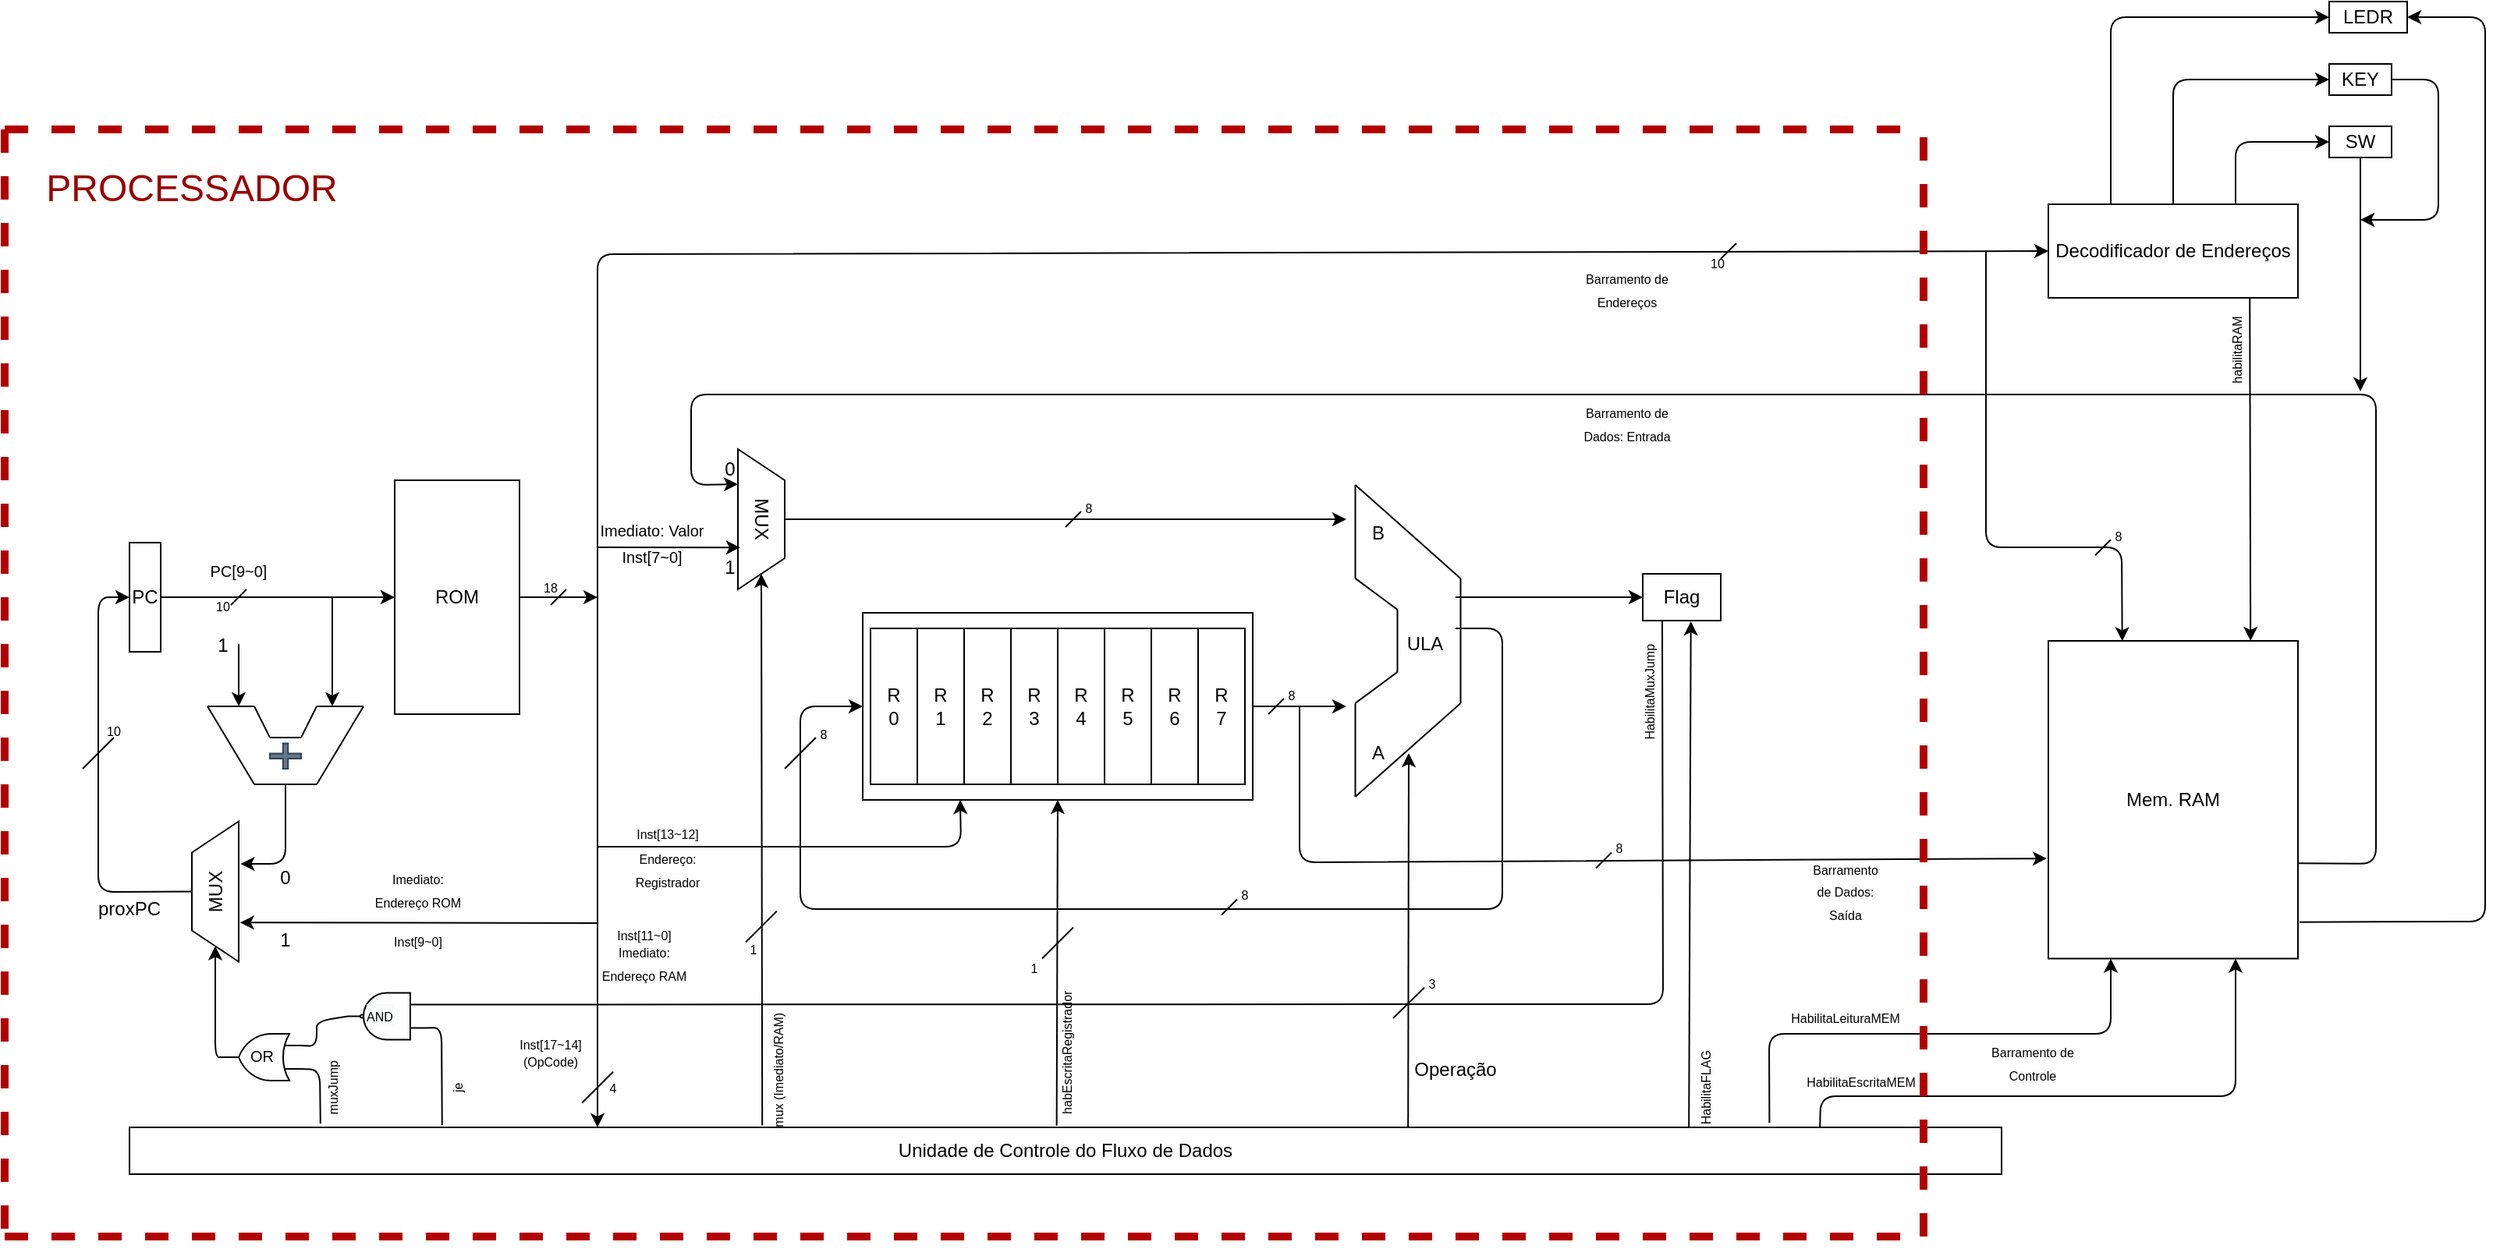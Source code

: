 <mxfile version="13.8.0" type="device"><diagram id="C5piPt2vkAJmssQ0uKe6" name="Page-1"><mxGraphModel dx="1848" dy="567" grid="1" gridSize="10" guides="1" tooltips="1" connect="1" arrows="1" fold="1" page="1" pageScale="1" pageWidth="827" pageHeight="1169" math="0" shadow="0"><root><mxCell id="0"/><mxCell id="1" parent="0"/><mxCell id="eBh1Is5UwwG9DT28m4_j-1" value="Unidade de Controle do Fluxo de Dados" style="rounded=0;whiteSpace=wrap;html=1;" parent="1" vertex="1"><mxGeometry x="-640" y="1000" width="1200" height="30" as="geometry"/></mxCell><mxCell id="eBh1Is5UwwG9DT28m4_j-2" value="MUX" style="shape=trapezoid;perimeter=trapezoidPerimeter;whiteSpace=wrap;html=1;fixedSize=1;rotation=-90;" parent="1" vertex="1"><mxGeometry x="-630" y="833.75" width="90" height="30" as="geometry"/></mxCell><mxCell id="eBh1Is5UwwG9DT28m4_j-3" value="" style="endArrow=classic;html=1;entryX=0;entryY=0.5;entryDx=0;entryDy=0;exitX=1;exitY=0.5;exitDx=0;exitDy=0;exitPerimeter=0;" parent="1" source="eBh1Is5UwwG9DT28m4_j-198" target="eBh1Is5UwwG9DT28m4_j-2" edge="1"><mxGeometry width="50" height="50" relative="1" as="geometry"><mxPoint x="-585" y="920" as="sourcePoint"/><mxPoint x="-580" y="880" as="targetPoint"/><Array as="points"><mxPoint x="-585" y="955"/></Array></mxGeometry></mxCell><mxCell id="eBh1Is5UwwG9DT28m4_j-4" value="PC" style="rounded=0;whiteSpace=wrap;html=1;" parent="1" vertex="1"><mxGeometry x="-640" y="625" width="20" height="70" as="geometry"/></mxCell><mxCell id="eBh1Is5UwwG9DT28m4_j-5" value="" style="endArrow=classic;html=1;exitX=0.5;exitY=0;exitDx=0;exitDy=0;entryX=0;entryY=0.5;entryDx=0;entryDy=0;" parent="1" source="eBh1Is5UwwG9DT28m4_j-2" target="eBh1Is5UwwG9DT28m4_j-4" edge="1"><mxGeometry width="50" height="50" relative="1" as="geometry"><mxPoint x="-620" y="750" as="sourcePoint"/><mxPoint x="-680" y="849" as="targetPoint"/><Array as="points"><mxPoint x="-660" y="849"/><mxPoint x="-660" y="725"/><mxPoint x="-660" y="660"/></Array></mxGeometry></mxCell><mxCell id="eBh1Is5UwwG9DT28m4_j-6" value="" style="endArrow=classic;html=1;exitX=1;exitY=0.5;exitDx=0;exitDy=0;entryX=0;entryY=0.5;entryDx=0;entryDy=0;" parent="1" source="eBh1Is5UwwG9DT28m4_j-4" target="eBh1Is5UwwG9DT28m4_j-24" edge="1"><mxGeometry width="50" height="50" relative="1" as="geometry"><mxPoint x="-620" y="750" as="sourcePoint"/><mxPoint x="-520" y="665" as="targetPoint"/></mxGeometry></mxCell><mxCell id="eBh1Is5UwwG9DT28m4_j-10" value="" style="endArrow=none;html=1;" parent="1" edge="1"><mxGeometry width="50" height="50" relative="1" as="geometry"><mxPoint x="-590" y="730" as="sourcePoint"/><mxPoint x="-560" y="730" as="targetPoint"/></mxGeometry></mxCell><mxCell id="eBh1Is5UwwG9DT28m4_j-11" value="" style="endArrow=none;html=1;" parent="1" edge="1"><mxGeometry width="50" height="50" relative="1" as="geometry"><mxPoint x="-520" y="730" as="sourcePoint"/><mxPoint x="-490" y="730" as="targetPoint"/></mxGeometry></mxCell><mxCell id="eBh1Is5UwwG9DT28m4_j-12" value="" style="endArrow=none;html=1;" parent="1" edge="1"><mxGeometry width="50" height="50" relative="1" as="geometry"><mxPoint x="-550" y="750" as="sourcePoint"/><mxPoint x="-530" y="750" as="targetPoint"/></mxGeometry></mxCell><mxCell id="eBh1Is5UwwG9DT28m4_j-13" value="" style="endArrow=none;html=1;" parent="1" edge="1"><mxGeometry width="50" height="50" relative="1" as="geometry"><mxPoint x="-530" y="750" as="sourcePoint"/><mxPoint x="-520" y="730" as="targetPoint"/></mxGeometry></mxCell><mxCell id="eBh1Is5UwwG9DT28m4_j-14" value="" style="endArrow=none;html=1;" parent="1" edge="1"><mxGeometry width="50" height="50" relative="1" as="geometry"><mxPoint x="-550" y="750" as="sourcePoint"/><mxPoint x="-560" y="730" as="targetPoint"/></mxGeometry></mxCell><mxCell id="eBh1Is5UwwG9DT28m4_j-15" value="" style="endArrow=none;html=1;" parent="1" edge="1"><mxGeometry width="50" height="50" relative="1" as="geometry"><mxPoint x="-560" y="780" as="sourcePoint"/><mxPoint x="-520" y="780" as="targetPoint"/></mxGeometry></mxCell><mxCell id="eBh1Is5UwwG9DT28m4_j-16" value="" style="endArrow=none;html=1;" parent="1" edge="1"><mxGeometry width="50" height="50" relative="1" as="geometry"><mxPoint x="-560" y="780" as="sourcePoint"/><mxPoint x="-590" y="730" as="targetPoint"/></mxGeometry></mxCell><mxCell id="eBh1Is5UwwG9DT28m4_j-17" value="" style="endArrow=none;html=1;" parent="1" edge="1"><mxGeometry width="50" height="50" relative="1" as="geometry"><mxPoint x="-520" y="780" as="sourcePoint"/><mxPoint x="-490" y="730" as="targetPoint"/></mxGeometry></mxCell><mxCell id="eBh1Is5UwwG9DT28m4_j-22" value="" style="shape=cross;whiteSpace=wrap;html=1;fillColor=#647687;strokeColor=#314354;fontColor=#ffffff;" parent="1" vertex="1"><mxGeometry x="-550" y="753.75" width="20" height="16.25" as="geometry"/></mxCell><mxCell id="eBh1Is5UwwG9DT28m4_j-23" value="" style="endArrow=classic;html=1;entryX=0.697;entryY=1.04;entryDx=0;entryDy=0;entryPerimeter=0;" parent="1" target="eBh1Is5UwwG9DT28m4_j-2" edge="1"><mxGeometry width="50" height="50" relative="1" as="geometry"><mxPoint x="-540" y="780" as="sourcePoint"/><mxPoint x="-570" y="680" as="targetPoint"/><Array as="points"><mxPoint x="-540" y="831"/></Array></mxGeometry></mxCell><mxCell id="eBh1Is5UwwG9DT28m4_j-24" value="ROM" style="rounded=0;whiteSpace=wrap;html=1;strokeColor=#000000;" parent="1" vertex="1"><mxGeometry x="-470" y="585" width="80" height="150" as="geometry"/></mxCell><mxCell id="eBh1Is5UwwG9DT28m4_j-25" value="" style="endArrow=classic;html=1;" parent="1" edge="1"><mxGeometry width="50" height="50" relative="1" as="geometry"><mxPoint x="-510" y="660" as="sourcePoint"/><mxPoint x="-510" y="730" as="targetPoint"/></mxGeometry></mxCell><mxCell id="eBh1Is5UwwG9DT28m4_j-26" value="" style="endArrow=classic;html=1;" parent="1" edge="1"><mxGeometry width="50" height="50" relative="1" as="geometry"><mxPoint x="-570" y="690" as="sourcePoint"/><mxPoint x="-570" y="730" as="targetPoint"/></mxGeometry></mxCell><mxCell id="eBh1Is5UwwG9DT28m4_j-27" value="1" style="text;html=1;strokeColor=none;fillColor=none;align=center;verticalAlign=middle;whiteSpace=wrap;rounded=0;" parent="1" vertex="1"><mxGeometry x="-590" y="682" width="20" height="18" as="geometry"/></mxCell><mxCell id="eBh1Is5UwwG9DT28m4_j-31" value="" style="endArrow=classic;html=1;exitX=1;exitY=0.5;exitDx=0;exitDy=0;" parent="1" source="eBh1Is5UwwG9DT28m4_j-24" edge="1"><mxGeometry width="50" height="50" relative="1" as="geometry"><mxPoint x="-280" y="800" as="sourcePoint"/><mxPoint x="-340" y="660" as="targetPoint"/></mxGeometry></mxCell><mxCell id="eBh1Is5UwwG9DT28m4_j-34" value="MUX" style="shape=trapezoid;perimeter=trapezoidPerimeter;whiteSpace=wrap;html=1;fixedSize=1;rotation=90;" parent="1" vertex="1"><mxGeometry x="-280" y="595" width="90" height="30" as="geometry"/></mxCell><mxCell id="eBh1Is5UwwG9DT28m4_j-35" value="" style="endArrow=classic;html=1;entryX=0.701;entryY=0.952;entryDx=0;entryDy=0;entryPerimeter=0;" parent="1" target="eBh1Is5UwwG9DT28m4_j-34" edge="1"><mxGeometry width="50" height="50" relative="1" as="geometry"><mxPoint x="-340" y="628" as="sourcePoint"/><mxPoint x="-230" y="750" as="targetPoint"/></mxGeometry></mxCell><mxCell id="eBh1Is5UwwG9DT28m4_j-61" value="" style="group;rotation=-90;" parent="1" vertex="1" connectable="0"><mxGeometry x="113.75" y="508.75" width="135" height="120" as="geometry"/></mxCell><mxCell id="eBh1Is5UwwG9DT28m4_j-53" value="" style="endArrow=none;html=1;" parent="eBh1Is5UwwG9DT28m4_j-61" edge="1"><mxGeometry width="50" height="50" relative="1" as="geometry"><mxPoint x="32.005" y="279.201" as="sourcePoint"/><mxPoint x="32.005" y="219.201" as="targetPoint"/></mxGeometry></mxCell><mxCell id="eBh1Is5UwwG9DT28m4_j-54" value="" style="endArrow=none;html=1;" parent="eBh1Is5UwwG9DT28m4_j-61" edge="1"><mxGeometry width="50" height="50" relative="1" as="geometry"><mxPoint x="32.005" y="139.201" as="sourcePoint"/><mxPoint x="32.005" y="79.201" as="targetPoint"/></mxGeometry></mxCell><mxCell id="eBh1Is5UwwG9DT28m4_j-55" value="" style="endArrow=none;html=1;" parent="eBh1Is5UwwG9DT28m4_j-61" edge="1"><mxGeometry width="50" height="50" relative="1" as="geometry"><mxPoint x="59.005" y="199.201" as="sourcePoint"/><mxPoint x="59.005" y="159.201" as="targetPoint"/></mxGeometry></mxCell><mxCell id="eBh1Is5UwwG9DT28m4_j-56" value="" style="endArrow=none;html=1;" parent="eBh1Is5UwwG9DT28m4_j-61" edge="1"><mxGeometry width="50" height="50" relative="1" as="geometry"><mxPoint x="59.005" y="159.201" as="sourcePoint"/><mxPoint x="32.005" y="139.201" as="targetPoint"/></mxGeometry></mxCell><mxCell id="eBh1Is5UwwG9DT28m4_j-57" value="" style="endArrow=none;html=1;" parent="eBh1Is5UwwG9DT28m4_j-61" edge="1"><mxGeometry width="50" height="50" relative="1" as="geometry"><mxPoint x="59.005" y="199.201" as="sourcePoint"/><mxPoint x="32.005" y="219.201" as="targetPoint"/></mxGeometry></mxCell><mxCell id="eBh1Is5UwwG9DT28m4_j-58" value="" style="endArrow=none;html=1;" parent="eBh1Is5UwwG9DT28m4_j-61" edge="1"><mxGeometry width="50" height="50" relative="1" as="geometry"><mxPoint x="99.505" y="219.201" as="sourcePoint"/><mxPoint x="99.505" y="139.201" as="targetPoint"/></mxGeometry></mxCell><mxCell id="eBh1Is5UwwG9DT28m4_j-59" value="" style="endArrow=none;html=1;" parent="eBh1Is5UwwG9DT28m4_j-61" edge="1"><mxGeometry width="50" height="50" relative="1" as="geometry"><mxPoint x="99.505" y="219.201" as="sourcePoint"/><mxPoint x="32.005" y="279.201" as="targetPoint"/></mxGeometry></mxCell><mxCell id="eBh1Is5UwwG9DT28m4_j-60" value="" style="endArrow=none;html=1;" parent="eBh1Is5UwwG9DT28m4_j-61" edge="1"><mxGeometry width="50" height="50" relative="1" as="geometry"><mxPoint x="99.505" y="139.201" as="sourcePoint"/><mxPoint x="32.005" y="79.201" as="targetPoint"/></mxGeometry></mxCell><mxCell id="eBh1Is5UwwG9DT28m4_j-64" value="B" style="text;html=1;align=center;verticalAlign=middle;resizable=0;points=[];autosize=1;" parent="eBh1Is5UwwG9DT28m4_j-61" vertex="1"><mxGeometry x="36.247" y="100" width="20" height="20" as="geometry"/></mxCell><mxCell id="eBh1Is5UwwG9DT28m4_j-62" value="" style="endArrow=classic;html=1;exitX=0.5;exitY=0;exitDx=0;exitDy=0;" parent="1" source="eBh1Is5UwwG9DT28m4_j-34" edge="1"><mxGeometry width="50" height="50" relative="1" as="geometry"><mxPoint x="-90" y="700" as="sourcePoint"/><mxPoint x="140" y="610" as="targetPoint"/></mxGeometry></mxCell><mxCell id="eBh1Is5UwwG9DT28m4_j-63" value="ULA" style="text;html=1;align=center;verticalAlign=middle;resizable=0;points=[];autosize=1;" parent="1" vertex="1"><mxGeometry x="170" y="680" width="40" height="20" as="geometry"/></mxCell><mxCell id="eBh1Is5UwwG9DT28m4_j-65" value="A" style="text;html=1;align=center;verticalAlign=middle;resizable=0;points=[];autosize=1;" parent="1" vertex="1"><mxGeometry x="150" y="750" width="20" height="20" as="geometry"/></mxCell><mxCell id="eBh1Is5UwwG9DT28m4_j-75" value="" style="group" parent="1" vertex="1" connectable="0"><mxGeometry x="-170" y="670" width="250" height="120" as="geometry"/></mxCell><mxCell id="eBh1Is5UwwG9DT28m4_j-66" value="" style="rounded=0;whiteSpace=wrap;html=1;strokeColor=#000000;" parent="eBh1Is5UwwG9DT28m4_j-75" vertex="1"><mxGeometry width="250" height="120" as="geometry"/></mxCell><mxCell id="eBh1Is5UwwG9DT28m4_j-67" value="R&lt;br&gt;0" style="rounded=0;whiteSpace=wrap;html=1;strokeColor=#000000;" parent="eBh1Is5UwwG9DT28m4_j-75" vertex="1"><mxGeometry x="5" y="10" width="30" height="100" as="geometry"/></mxCell><mxCell id="eBh1Is5UwwG9DT28m4_j-68" value="R&lt;br&gt;1" style="rounded=0;whiteSpace=wrap;html=1;strokeColor=#000000;" parent="eBh1Is5UwwG9DT28m4_j-75" vertex="1"><mxGeometry x="35" y="10" width="30" height="100" as="geometry"/></mxCell><mxCell id="eBh1Is5UwwG9DT28m4_j-69" value="R&lt;br&gt;2" style="rounded=0;whiteSpace=wrap;html=1;strokeColor=#000000;" parent="eBh1Is5UwwG9DT28m4_j-75" vertex="1"><mxGeometry x="65" y="10" width="30" height="100" as="geometry"/></mxCell><mxCell id="eBh1Is5UwwG9DT28m4_j-70" value="R&lt;br&gt;3" style="rounded=0;whiteSpace=wrap;html=1;strokeColor=#000000;" parent="eBh1Is5UwwG9DT28m4_j-75" vertex="1"><mxGeometry x="95" y="10" width="30" height="100" as="geometry"/></mxCell><mxCell id="eBh1Is5UwwG9DT28m4_j-71" value="R&lt;br&gt;4" style="rounded=0;whiteSpace=wrap;html=1;strokeColor=#000000;" parent="eBh1Is5UwwG9DT28m4_j-75" vertex="1"><mxGeometry x="125" y="10" width="30" height="100" as="geometry"/></mxCell><mxCell id="eBh1Is5UwwG9DT28m4_j-72" value="R&lt;br&gt;5" style="rounded=0;whiteSpace=wrap;html=1;strokeColor=#000000;" parent="eBh1Is5UwwG9DT28m4_j-75" vertex="1"><mxGeometry x="155" y="10" width="30" height="100" as="geometry"/></mxCell><mxCell id="eBh1Is5UwwG9DT28m4_j-73" value="R&lt;br&gt;6" style="rounded=0;whiteSpace=wrap;html=1;strokeColor=#000000;" parent="eBh1Is5UwwG9DT28m4_j-75" vertex="1"><mxGeometry x="185" y="10" width="30" height="100" as="geometry"/></mxCell><mxCell id="eBh1Is5UwwG9DT28m4_j-74" value="R&lt;br&gt;7" style="rounded=0;whiteSpace=wrap;html=1;strokeColor=#000000;" parent="eBh1Is5UwwG9DT28m4_j-75" vertex="1"><mxGeometry x="215" y="10" width="30" height="100" as="geometry"/></mxCell><mxCell id="eBh1Is5UwwG9DT28m4_j-79" value="" style="endArrow=classic;html=1;exitX=1;exitY=0.5;exitDx=0;exitDy=0;" parent="1" source="eBh1Is5UwwG9DT28m4_j-66" edge="1"><mxGeometry width="50" height="50" relative="1" as="geometry"><mxPoint x="40" y="710" as="sourcePoint"/><mxPoint x="140" y="730" as="targetPoint"/></mxGeometry></mxCell><mxCell id="eBh1Is5UwwG9DT28m4_j-80" value="" style="endArrow=classic;html=1;entryX=1;entryY=0.5;entryDx=0;entryDy=0;exitX=0.338;exitY=-0.043;exitDx=0;exitDy=0;exitPerimeter=0;" parent="1" source="eBh1Is5UwwG9DT28m4_j-1" target="eBh1Is5UwwG9DT28m4_j-34" edge="1"><mxGeometry width="50" height="50" relative="1" as="geometry"><mxPoint x="-235" y="997" as="sourcePoint"/><mxPoint x="-140" y="810" as="targetPoint"/></mxGeometry></mxCell><mxCell id="eBh1Is5UwwG9DT28m4_j-81" value="" style="endArrow=classic;html=1;entryX=0;entryY=0.5;entryDx=0;entryDy=0;" parent="1" target="eBh1Is5UwwG9DT28m4_j-66" edge="1"><mxGeometry width="50" height="50" relative="1" as="geometry"><mxPoint x="210" y="680" as="sourcePoint"/><mxPoint x="250" y="680" as="targetPoint"/><Array as="points"><mxPoint x="240" y="680"/><mxPoint x="240" y="860"/><mxPoint x="-210" y="860"/><mxPoint x="-210" y="790"/><mxPoint x="-210" y="730"/></Array></mxGeometry></mxCell><mxCell id="eBh1Is5UwwG9DT28m4_j-82" value="" style="endArrow=classic;html=1;entryX=0.5;entryY=1;entryDx=0;entryDy=0;exitX=0.138;exitY=-0.004;exitDx=0;exitDy=0;exitPerimeter=0;" parent="1" source="eBh1Is5UwwG9DT28m4_j-190" target="eBh1Is5UwwG9DT28m4_j-66" edge="1"><mxGeometry width="50" height="50" relative="1" as="geometry"><mxPoint x="-45" y="990" as="sourcePoint"/><mxPoint y="880" as="targetPoint"/></mxGeometry></mxCell><mxCell id="eBh1Is5UwwG9DT28m4_j-83" value="" style="endArrow=classic;html=1;entryX=-0.006;entryY=0.685;entryDx=0;entryDy=0;entryPerimeter=0;" parent="1" target="eBh1Is5UwwG9DT28m4_j-85" edge="1"><mxGeometry width="50" height="50" relative="1" as="geometry"><mxPoint x="110" y="730" as="sourcePoint"/><mxPoint x="440" y="890" as="targetPoint"/><Array as="points"><mxPoint x="110" y="830"/></Array></mxGeometry></mxCell><mxCell id="eBh1Is5UwwG9DT28m4_j-85" value="Mem. RAM" style="rounded=0;whiteSpace=wrap;html=1;strokeColor=#000000;" parent="1" vertex="1"><mxGeometry x="590" y="688" width="160" height="203.75" as="geometry"/></mxCell><mxCell id="eBh1Is5UwwG9DT28m4_j-87" value="" style="endArrow=classic;html=1;entryX=0.75;entryY=1;entryDx=0;entryDy=0;exitX=0.778;exitY=0;exitDx=0;exitDy=0;exitPerimeter=0;" parent="1" target="eBh1Is5UwwG9DT28m4_j-85" edge="1"><mxGeometry width="50" height="50" relative="1" as="geometry"><mxPoint x="443.6" y="1000" as="sourcePoint"/><mxPoint x="540" y="820" as="targetPoint"/><Array as="points"><mxPoint x="444" y="980"/><mxPoint x="710" y="980"/></Array></mxGeometry></mxCell><mxCell id="eBh1Is5UwwG9DT28m4_j-89" value="" style="endArrow=classic;html=1;entryX=0.25;entryY=1;entryDx=0;entryDy=0;exitX=0.876;exitY=-0.094;exitDx=0;exitDy=0;exitPerimeter=0;" parent="1" source="eBh1Is5UwwG9DT28m4_j-1" target="eBh1Is5UwwG9DT28m4_j-85" edge="1"><mxGeometry width="50" height="50" relative="1" as="geometry"><mxPoint x="376" y="1000" as="sourcePoint"/><mxPoint x="540" y="820" as="targetPoint"/><Array as="points"><mxPoint x="411" y="940"/><mxPoint x="630" y="940"/></Array></mxGeometry></mxCell><mxCell id="eBh1Is5UwwG9DT28m4_j-90" value="" style="endArrow=classic;html=1;exitX=1.003;exitY=0.7;exitDx=0;exitDy=0;exitPerimeter=0;entryX=0.25;entryY=1;entryDx=0;entryDy=0;" parent="1" source="eBh1Is5UwwG9DT28m4_j-85" target="eBh1Is5UwwG9DT28m4_j-34" edge="1"><mxGeometry width="50" height="50" relative="1" as="geometry"><mxPoint x="500" y="750" as="sourcePoint"/><mxPoint x="-80" y="587.5" as="targetPoint"/><Array as="points"><mxPoint x="800" y="831"/><mxPoint x="800" y="530"/><mxPoint x="-280" y="530"/><mxPoint x="-280" y="588"/></Array></mxGeometry></mxCell><mxCell id="eBh1Is5UwwG9DT28m4_j-91" value="Decodificador de Endereços" style="rounded=0;whiteSpace=wrap;html=1;strokeColor=#000000;" parent="1" vertex="1"><mxGeometry x="590" y="408" width="160" height="60" as="geometry"/></mxCell><mxCell id="eBh1Is5UwwG9DT28m4_j-92" value="" style="endArrow=classic;html=1;entryX=0.81;entryY=0;entryDx=0;entryDy=0;entryPerimeter=0;exitX=0.807;exitY=1.001;exitDx=0;exitDy=0;exitPerimeter=0;" parent="1" source="eBh1Is5UwwG9DT28m4_j-91" target="eBh1Is5UwwG9DT28m4_j-85" edge="1"><mxGeometry width="50" height="50" relative="1" as="geometry"><mxPoint x="750" y="608" as="sourcePoint"/><mxPoint x="540" y="518" as="targetPoint"/></mxGeometry></mxCell><mxCell id="eBh1Is5UwwG9DT28m4_j-93" value="" style="endArrow=classic;startArrow=classic;html=1;entryX=0;entryY=0.5;entryDx=0;entryDy=0;exitX=0.25;exitY=0;exitDx=0;exitDy=0;" parent="1" source="eBh1Is5UwwG9DT28m4_j-1" target="eBh1Is5UwwG9DT28m4_j-91" edge="1"><mxGeometry width="50" height="50" relative="1" as="geometry"><mxPoint x="-340" y="990" as="sourcePoint"/><mxPoint x="410" y="430" as="targetPoint"/><Array as="points"><mxPoint x="-340" y="440"/></Array></mxGeometry></mxCell><mxCell id="eBh1Is5UwwG9DT28m4_j-99" value="" style="endArrow=classic;html=1;entryX=0.296;entryY=0.001;entryDx=0;entryDy=0;entryPerimeter=0;" parent="1" target="eBh1Is5UwwG9DT28m4_j-85" edge="1"><mxGeometry width="50" height="50" relative="1" as="geometry"><mxPoint x="550" y="438" as="sourcePoint"/><mxPoint x="744" y="628.0" as="targetPoint"/><Array as="points"><mxPoint x="550" y="628"/><mxPoint x="637" y="628"/></Array></mxGeometry></mxCell><mxCell id="eBh1Is5UwwG9DT28m4_j-100" value="" style="endArrow=classic;html=1;entryX=0.25;entryY=1;entryDx=0;entryDy=0;" parent="1" target="eBh1Is5UwwG9DT28m4_j-66" edge="1"><mxGeometry width="50" height="50" relative="1" as="geometry"><mxPoint x="-340" y="820" as="sourcePoint"/><mxPoint x="-160" y="830" as="targetPoint"/><Array as="points"><mxPoint x="-107" y="820"/></Array></mxGeometry></mxCell><mxCell id="eBh1Is5UwwG9DT28m4_j-101" value="" style="endArrow=classic;html=1;entryX=0.279;entryY=1.027;entryDx=0;entryDy=0;entryPerimeter=0;" parent="1" target="eBh1Is5UwwG9DT28m4_j-2" edge="1"><mxGeometry width="50" height="50" relative="1" as="geometry"><mxPoint x="-340" y="869" as="sourcePoint"/><mxPoint x="-430" y="840" as="targetPoint"/></mxGeometry></mxCell><mxCell id="eBh1Is5UwwG9DT28m4_j-103" value="" style="endArrow=classic;html=1;exitX=0.75;exitY=0;exitDx=0;exitDy=0;" parent="1" source="eBh1Is5UwwG9DT28m4_j-91" edge="1"><mxGeometry width="50" height="50" relative="1" as="geometry"><mxPoint x="710" y="268" as="sourcePoint"/><mxPoint x="770" y="368" as="targetPoint"/><Array as="points"><mxPoint x="710" y="368"/></Array></mxGeometry></mxCell><mxCell id="eBh1Is5UwwG9DT28m4_j-105" value="" style="endArrow=classic;html=1;exitX=0.5;exitY=0;exitDx=0;exitDy=0;" parent="1" source="eBh1Is5UwwG9DT28m4_j-91" edge="1"><mxGeometry width="50" height="50" relative="1" as="geometry"><mxPoint x="720" y="418" as="sourcePoint"/><mxPoint x="770" y="328" as="targetPoint"/><Array as="points"><mxPoint x="670" y="328"/></Array></mxGeometry></mxCell><mxCell id="eBh1Is5UwwG9DT28m4_j-106" value="" style="endArrow=classic;html=1;exitX=0.25;exitY=0;exitDx=0;exitDy=0;" parent="1" source="eBh1Is5UwwG9DT28m4_j-91" edge="1"><mxGeometry width="50" height="50" relative="1" as="geometry"><mxPoint x="730" y="428" as="sourcePoint"/><mxPoint x="770" y="288" as="targetPoint"/><Array as="points"><mxPoint x="630" y="288"/></Array></mxGeometry></mxCell><mxCell id="eBh1Is5UwwG9DT28m4_j-107" value="SW" style="rounded=0;whiteSpace=wrap;html=1;strokeColor=#000000;" parent="1" vertex="1"><mxGeometry x="770" y="358" width="40" height="20" as="geometry"/></mxCell><mxCell id="eBh1Is5UwwG9DT28m4_j-108" value="KEY" style="rounded=0;whiteSpace=wrap;html=1;strokeColor=#000000;" parent="1" vertex="1"><mxGeometry x="770" y="318" width="40" height="20" as="geometry"/></mxCell><mxCell id="eBh1Is5UwwG9DT28m4_j-109" value="Flag" style="rounded=0;whiteSpace=wrap;html=1;strokeColor=#000000;" parent="1" vertex="1"><mxGeometry x="330" y="645" width="50" height="30" as="geometry"/></mxCell><mxCell id="eBh1Is5UwwG9DT28m4_j-110" value="" style="endArrow=classic;html=1;entryX=0;entryY=0.5;entryDx=0;entryDy=0;" parent="1" target="eBh1Is5UwwG9DT28m4_j-109" edge="1"><mxGeometry width="50" height="50" relative="1" as="geometry"><mxPoint x="210" y="660" as="sourcePoint"/><mxPoint x="410" y="770" as="targetPoint"/></mxGeometry></mxCell><mxCell id="eBh1Is5UwwG9DT28m4_j-116" value="" style="endArrow=classic;html=1;exitX=0.5;exitY=1;exitDx=0;exitDy=0;" parent="1" source="eBh1Is5UwwG9DT28m4_j-107" edge="1"><mxGeometry width="50" height="50" relative="1" as="geometry"><mxPoint x="200" y="638" as="sourcePoint"/><mxPoint x="790" y="528" as="targetPoint"/></mxGeometry></mxCell><mxCell id="eBh1Is5UwwG9DT28m4_j-118" value="LEDR" style="rounded=0;whiteSpace=wrap;html=1;strokeColor=#000000;" parent="1" vertex="1"><mxGeometry x="770" y="278" width="50" height="20" as="geometry"/></mxCell><mxCell id="eBh1Is5UwwG9DT28m4_j-119" value="" style="endArrow=classic;html=1;exitX=1.006;exitY=0.885;exitDx=0;exitDy=0;exitPerimeter=0;entryX=1;entryY=0.5;entryDx=0;entryDy=0;" parent="1" source="eBh1Is5UwwG9DT28m4_j-85" target="eBh1Is5UwwG9DT28m4_j-118" edge="1"><mxGeometry width="50" height="50" relative="1" as="geometry"><mxPoint x="830" y="898" as="sourcePoint"/><mxPoint x="860" y="288" as="targetPoint"/><Array as="points"><mxPoint x="870" y="868"/><mxPoint x="870" y="288"/></Array></mxGeometry></mxCell><mxCell id="eBh1Is5UwwG9DT28m4_j-121" value="" style="endArrow=classic;html=1;exitX=1;exitY=0.5;exitDx=0;exitDy=0;" parent="1" source="eBh1Is5UwwG9DT28m4_j-108" edge="1"><mxGeometry width="50" height="50" relative="1" as="geometry"><mxPoint x="720" y="358" as="sourcePoint"/><mxPoint x="790" y="418" as="targetPoint"/><Array as="points"><mxPoint x="840" y="328"/><mxPoint x="840" y="418"/></Array></mxGeometry></mxCell><mxCell id="eBh1Is5UwwG9DT28m4_j-124" value="" style="endArrow=none;dashed=1;html=1;fillColor=#e51400;strokeColor=#B20000;jumpSize=10;strokeWidth=5;" parent="1" edge="1"><mxGeometry width="50" height="50" relative="1" as="geometry"><mxPoint x="510" y="1070" as="sourcePoint"/><mxPoint x="510" y="360" as="targetPoint"/></mxGeometry></mxCell><mxCell id="eBh1Is5UwwG9DT28m4_j-125" value="" style="endArrow=none;dashed=1;html=1;fillColor=#e51400;strokeColor=#B20000;jumpSize=10;strokeWidth=5;" parent="1" edge="1"><mxGeometry width="50" height="50" relative="1" as="geometry"><mxPoint x="-720" y="360" as="sourcePoint"/><mxPoint x="510" y="360" as="targetPoint"/></mxGeometry></mxCell><mxCell id="eBh1Is5UwwG9DT28m4_j-126" value="" style="endArrow=none;dashed=1;html=1;fillColor=#e51400;strokeColor=#B20000;jumpSize=10;strokeWidth=5;" parent="1" edge="1"><mxGeometry width="50" height="50" relative="1" as="geometry"><mxPoint x="-720" y="360" as="sourcePoint"/><mxPoint x="-720" y="1073.333" as="targetPoint"/></mxGeometry></mxCell><mxCell id="eBh1Is5UwwG9DT28m4_j-127" value="" style="endArrow=none;dashed=1;html=1;fillColor=#e51400;strokeColor=#B20000;jumpSize=10;strokeWidth=5;" parent="1" edge="1"><mxGeometry width="50" height="50" relative="1" as="geometry"><mxPoint x="-720" y="1070" as="sourcePoint"/><mxPoint x="510" y="1070" as="targetPoint"/></mxGeometry></mxCell><mxCell id="eBh1Is5UwwG9DT28m4_j-128" value="&lt;font style=&quot;font-size: 24px&quot; color=&quot;#990000&quot;&gt;PROCESSADOR&lt;/font&gt;" style="text;html=1;strokeColor=none;fillColor=none;align=center;verticalAlign=middle;whiteSpace=wrap;rounded=0;" parent="1" vertex="1"><mxGeometry x="-620" y="388" width="40" height="20" as="geometry"/></mxCell><mxCell id="eBh1Is5UwwG9DT28m4_j-130" value="&lt;font style=&quot;font-size: 8px&quot;&gt;muxJump&lt;/font&gt;" style="text;html=1;strokeColor=none;fillColor=none;align=center;verticalAlign=middle;whiteSpace=wrap;rounded=0;rotation=-90;" parent="1" vertex="1"><mxGeometry x="-530" y="964.38" width="40" height="20" as="geometry"/></mxCell><mxCell id="eBh1Is5UwwG9DT28m4_j-131" value="proxPC" style="text;html=1;strokeColor=none;fillColor=none;align=center;verticalAlign=middle;whiteSpace=wrap;rounded=0;" parent="1" vertex="1"><mxGeometry x="-660" y="850" width="40" height="20" as="geometry"/></mxCell><mxCell id="eBh1Is5UwwG9DT28m4_j-132" value="&lt;font style=&quot;font-size: 10px&quot;&gt;PC[9~0]&lt;/font&gt;" style="text;html=1;strokeColor=none;fillColor=none;align=center;verticalAlign=middle;whiteSpace=wrap;rounded=0;" parent="1" vertex="1"><mxGeometry x="-590" y="633.12" width="40" height="20" as="geometry"/></mxCell><mxCell id="eBh1Is5UwwG9DT28m4_j-133" value="0" style="text;html=1;strokeColor=none;fillColor=none;align=center;verticalAlign=middle;whiteSpace=wrap;rounded=0;" parent="1" vertex="1"><mxGeometry x="-560" y="830" width="40" height="20" as="geometry"/></mxCell><mxCell id="eBh1Is5UwwG9DT28m4_j-134" value="1" style="text;html=1;strokeColor=none;fillColor=none;align=center;verticalAlign=middle;whiteSpace=wrap;rounded=0;" parent="1" vertex="1"><mxGeometry x="-560" y="870" width="40" height="20" as="geometry"/></mxCell><mxCell id="eBh1Is5UwwG9DT28m4_j-135" value="&lt;font style=&quot;font-size: 8px&quot;&gt;Imediato: Endereço ROM&lt;/font&gt;" style="text;html=1;strokeColor=none;fillColor=none;align=center;verticalAlign=middle;whiteSpace=wrap;rounded=0;" parent="1" vertex="1"><mxGeometry x="-490" y="823.75" width="70" height="46.25" as="geometry"/></mxCell><mxCell id="eBh1Is5UwwG9DT28m4_j-137" value="&lt;font style=&quot;font-size: 8px&quot;&gt;Inst[9~0]&lt;/font&gt;" style="text;html=1;strokeColor=none;fillColor=none;align=center;verticalAlign=middle;whiteSpace=wrap;rounded=0;" parent="1" vertex="1"><mxGeometry x="-475" y="870" width="40" height="20" as="geometry"/></mxCell><mxCell id="eBh1Is5UwwG9DT28m4_j-139" value="&lt;font style=&quot;font-size: 10px&quot;&gt;Imediato: Valor&lt;/font&gt;" style="text;html=1;strokeColor=none;fillColor=none;align=center;verticalAlign=middle;whiteSpace=wrap;rounded=0;" parent="1" vertex="1"><mxGeometry x="-340" y="593.75" width="70" height="46.25" as="geometry"/></mxCell><mxCell id="eBh1Is5UwwG9DT28m4_j-140" value="&lt;font style=&quot;font-size: 10px&quot;&gt;Inst[7~0]&lt;/font&gt;" style="text;html=1;strokeColor=none;fillColor=none;align=center;verticalAlign=middle;whiteSpace=wrap;rounded=0;" parent="1" vertex="1"><mxGeometry x="-325" y="628.75" width="40" height="11.25" as="geometry"/></mxCell><mxCell id="eBh1Is5UwwG9DT28m4_j-141" value="1" style="text;html=1;strokeColor=none;fillColor=none;align=center;verticalAlign=middle;whiteSpace=wrap;rounded=0;" parent="1" vertex="1"><mxGeometry x="-260" y="633.12" width="10" height="15" as="geometry"/></mxCell><mxCell id="eBh1Is5UwwG9DT28m4_j-142" value="0" style="text;html=1;strokeColor=none;fillColor=none;align=center;verticalAlign=middle;whiteSpace=wrap;rounded=0;" parent="1" vertex="1"><mxGeometry x="-260" y="570" width="10" height="15" as="geometry"/></mxCell><mxCell id="eBh1Is5UwwG9DT28m4_j-143" value="&lt;font style=&quot;font-size: 8px&quot;&gt;Endereço: Registrador&lt;/font&gt;" style="text;html=1;strokeColor=none;fillColor=none;align=center;verticalAlign=middle;whiteSpace=wrap;rounded=0;" parent="1" vertex="1"><mxGeometry x="-330" y="810.64" width="70" height="46.25" as="geometry"/></mxCell><mxCell id="eBh1Is5UwwG9DT28m4_j-144" value="&lt;font style=&quot;font-size: 8px&quot;&gt;Inst[13~12]&lt;/font&gt;" style="text;html=1;strokeColor=none;fillColor=none;align=center;verticalAlign=middle;whiteSpace=wrap;rounded=0;" parent="1" vertex="1"><mxGeometry x="-315" y="805.62" width="40" height="11.25" as="geometry"/></mxCell><mxCell id="eBh1Is5UwwG9DT28m4_j-145" value="&lt;font style=&quot;font-size: 8px&quot;&gt;Imediato: Endereço RAM&lt;/font&gt;" style="text;html=1;strokeColor=none;fillColor=none;align=center;verticalAlign=middle;whiteSpace=wrap;rounded=0;" parent="1" vertex="1"><mxGeometry x="-340" y="873.76" width="60" height="40" as="geometry"/></mxCell><mxCell id="eBh1Is5UwwG9DT28m4_j-146" value="&lt;font style=&quot;font-size: 8px&quot;&gt;Inst[11~0]&lt;/font&gt;" style="text;html=1;strokeColor=none;fillColor=none;align=center;verticalAlign=middle;whiteSpace=wrap;rounded=0;" parent="1" vertex="1"><mxGeometry x="-330" y="870" width="40" height="11.25" as="geometry"/></mxCell><mxCell id="eBh1Is5UwwG9DT28m4_j-147" value="&lt;font style=&quot;font-size: 8px&quot;&gt;Inst[17~14]&lt;/font&gt;" style="text;html=1;strokeColor=none;fillColor=none;align=center;verticalAlign=middle;whiteSpace=wrap;rounded=0;" parent="1" vertex="1"><mxGeometry x="-390" y="940" width="40" height="11.25" as="geometry"/></mxCell><mxCell id="eBh1Is5UwwG9DT28m4_j-150" value="&lt;font style=&quot;font-size: 8px&quot;&gt;(OpCode)&lt;/font&gt;" style="text;html=1;strokeColor=none;fillColor=none;align=center;verticalAlign=middle;whiteSpace=wrap;rounded=0;" parent="1" vertex="1"><mxGeometry x="-390" y="944.25" width="40" height="25.63" as="geometry"/></mxCell><mxCell id="eBh1Is5UwwG9DT28m4_j-153" value="" style="endArrow=none;html=1;strokeWidth=1;" parent="1" edge="1"><mxGeometry width="50" height="50" relative="1" as="geometry"><mxPoint x="-670" y="770" as="sourcePoint"/><mxPoint x="-650" y="750" as="targetPoint"/></mxGeometry></mxCell><mxCell id="eBh1Is5UwwG9DT28m4_j-154" value="&lt;font style=&quot;font-size: 8px&quot;&gt;10&lt;/font&gt;" style="text;html=1;strokeColor=none;fillColor=none;align=center;verticalAlign=middle;whiteSpace=wrap;rounded=0;" parent="1" vertex="1"><mxGeometry x="-660" y="740" width="20" height="10" as="geometry"/></mxCell><mxCell id="eBh1Is5UwwG9DT28m4_j-155" value="" style="endArrow=none;html=1;strokeWidth=1;" parent="1" edge="1"><mxGeometry width="50" height="50" relative="1" as="geometry"><mxPoint x="-575" y="665" as="sourcePoint"/><mxPoint x="-565" y="655" as="targetPoint"/></mxGeometry></mxCell><mxCell id="eBh1Is5UwwG9DT28m4_j-156" value="&lt;font style=&quot;font-size: 8px&quot;&gt;10&lt;/font&gt;" style="text;html=1;strokeColor=none;fillColor=none;align=center;verticalAlign=middle;whiteSpace=wrap;rounded=0;" parent="1" vertex="1"><mxGeometry x="-590" y="660" width="20" height="10" as="geometry"/></mxCell><mxCell id="eBh1Is5UwwG9DT28m4_j-157" value="" style="endArrow=none;html=1;strokeWidth=1;" parent="1" edge="1"><mxGeometry width="50" height="50" relative="1" as="geometry"><mxPoint x="-370" y="665" as="sourcePoint"/><mxPoint x="-360" y="655" as="targetPoint"/></mxGeometry></mxCell><mxCell id="eBh1Is5UwwG9DT28m4_j-158" value="&lt;font style=&quot;font-size: 8px&quot;&gt;18&lt;/font&gt;" style="text;html=1;strokeColor=none;fillColor=none;align=center;verticalAlign=middle;whiteSpace=wrap;rounded=0;" parent="1" vertex="1"><mxGeometry x="-380" y="648.12" width="20" height="10" as="geometry"/></mxCell><mxCell id="eBh1Is5UwwG9DT28m4_j-159" value="" style="endArrow=none;html=1;strokeWidth=1;" parent="1" edge="1"><mxGeometry width="50" height="50" relative="1" as="geometry"><mxPoint x="-350" y="984.37" as="sourcePoint"/><mxPoint x="-330" y="964.37" as="targetPoint"/></mxGeometry></mxCell><mxCell id="eBh1Is5UwwG9DT28m4_j-160" value="&lt;font style=&quot;font-size: 8px&quot;&gt;4&lt;/font&gt;" style="text;html=1;strokeColor=none;fillColor=none;align=center;verticalAlign=middle;whiteSpace=wrap;rounded=0;" parent="1" vertex="1"><mxGeometry x="-340" y="969.38" width="20" height="10" as="geometry"/></mxCell><mxCell id="eBh1Is5UwwG9DT28m4_j-161" value="" style="endArrow=none;html=1;strokeWidth=1;" parent="1" edge="1"><mxGeometry width="50" height="50" relative="1" as="geometry"><mxPoint x="-245" y="881.25" as="sourcePoint"/><mxPoint x="-225" y="861.25" as="targetPoint"/></mxGeometry></mxCell><mxCell id="eBh1Is5UwwG9DT28m4_j-162" value="&lt;font style=&quot;font-size: 8px&quot;&gt;1&lt;/font&gt;" style="text;html=1;strokeColor=none;fillColor=none;align=center;verticalAlign=middle;whiteSpace=wrap;rounded=0;" parent="1" vertex="1"><mxGeometry x="-250" y="880" width="20" height="10" as="geometry"/></mxCell><mxCell id="eBh1Is5UwwG9DT28m4_j-164" value="" style="endArrow=none;html=1;strokeWidth=1;" parent="1" edge="1"><mxGeometry width="50" height="50" relative="1" as="geometry"><mxPoint x="-55" y="891.75" as="sourcePoint"/><mxPoint x="-35" y="871.75" as="targetPoint"/></mxGeometry></mxCell><mxCell id="eBh1Is5UwwG9DT28m4_j-165" value="&lt;font style=&quot;font-size: 8px&quot;&gt;1&lt;/font&gt;" style="text;html=1;strokeColor=none;fillColor=none;align=center;verticalAlign=middle;whiteSpace=wrap;rounded=0;" parent="1" vertex="1"><mxGeometry x="-70" y="891.75" width="20" height="10" as="geometry"/></mxCell><mxCell id="eBh1Is5UwwG9DT28m4_j-169" value="" style="endArrow=none;html=1;strokeWidth=1;" parent="1" edge="1"><mxGeometry width="50" height="50" relative="1" as="geometry"><mxPoint x="380" y="443" as="sourcePoint"/><mxPoint x="390" y="433" as="targetPoint"/></mxGeometry></mxCell><mxCell id="eBh1Is5UwwG9DT28m4_j-171" value="&lt;font style=&quot;font-size: 8px&quot;&gt;10&lt;/font&gt;" style="text;html=1;strokeColor=none;fillColor=none;align=center;verticalAlign=middle;whiteSpace=wrap;rounded=0;" parent="1" vertex="1"><mxGeometry x="370" y="440" width="16" height="10" as="geometry"/></mxCell><mxCell id="eBh1Is5UwwG9DT28m4_j-172" value="" style="endArrow=none;html=1;strokeWidth=1;" parent="1" edge="1"><mxGeometry width="50" height="50" relative="1" as="geometry"><mxPoint x="-40" y="614.99" as="sourcePoint"/><mxPoint x="-30" y="604.99" as="targetPoint"/></mxGeometry></mxCell><mxCell id="eBh1Is5UwwG9DT28m4_j-173" value="&lt;font style=&quot;font-size: 8px&quot;&gt;8&lt;/font&gt;" style="text;html=1;strokeColor=none;fillColor=none;align=center;verticalAlign=middle;whiteSpace=wrap;rounded=0;" parent="1" vertex="1"><mxGeometry x="-30" y="595" width="10" height="13.13" as="geometry"/></mxCell><mxCell id="eBh1Is5UwwG9DT28m4_j-176" value="" style="endArrow=none;html=1;strokeWidth=1;" parent="1" edge="1"><mxGeometry width="50" height="50" relative="1" as="geometry"><mxPoint x="-220" y="770" as="sourcePoint"/><mxPoint x="-200" y="749.99" as="targetPoint"/></mxGeometry></mxCell><mxCell id="eBh1Is5UwwG9DT28m4_j-177" value="&lt;font style=&quot;font-size: 8px&quot;&gt;8&lt;/font&gt;" style="text;html=1;strokeColor=none;fillColor=none;align=center;verticalAlign=middle;whiteSpace=wrap;rounded=0;" parent="1" vertex="1"><mxGeometry x="-200" y="740" width="10" height="13.13" as="geometry"/></mxCell><mxCell id="eBh1Is5UwwG9DT28m4_j-178" value="" style="endArrow=none;html=1;strokeWidth=1;" parent="1" edge="1"><mxGeometry width="50" height="50" relative="1" as="geometry"><mxPoint x="90" y="735.0" as="sourcePoint"/><mxPoint x="100" y="725.0" as="targetPoint"/></mxGeometry></mxCell><mxCell id="eBh1Is5UwwG9DT28m4_j-179" value="&lt;font style=&quot;font-size: 8px&quot;&gt;8&lt;/font&gt;" style="text;html=1;strokeColor=none;fillColor=none;align=center;verticalAlign=middle;whiteSpace=wrap;rounded=0;" parent="1" vertex="1"><mxGeometry x="100" y="715.01" width="10" height="13.13" as="geometry"/></mxCell><mxCell id="eBh1Is5UwwG9DT28m4_j-180" value="" style="endArrow=none;html=1;strokeWidth=1;" parent="1" edge="1"><mxGeometry width="50" height="50" relative="1" as="geometry"><mxPoint x="60" y="863.75" as="sourcePoint"/><mxPoint x="70" y="853.75" as="targetPoint"/></mxGeometry></mxCell><mxCell id="eBh1Is5UwwG9DT28m4_j-181" value="&lt;font style=&quot;font-size: 8px&quot;&gt;8&lt;/font&gt;" style="text;html=1;strokeColor=none;fillColor=none;align=center;verticalAlign=middle;whiteSpace=wrap;rounded=0;" parent="1" vertex="1"><mxGeometry x="70" y="843.76" width="10" height="13.13" as="geometry"/></mxCell><mxCell id="eBh1Is5UwwG9DT28m4_j-182" value="" style="endArrow=none;html=1;strokeWidth=1;" parent="1" edge="1"><mxGeometry width="50" height="50" relative="1" as="geometry"><mxPoint x="300" y="833.75" as="sourcePoint"/><mxPoint x="310" y="823.75" as="targetPoint"/></mxGeometry></mxCell><mxCell id="eBh1Is5UwwG9DT28m4_j-183" value="&lt;font style=&quot;font-size: 8px&quot;&gt;8&lt;/font&gt;" style="text;html=1;strokeColor=none;fillColor=none;align=center;verticalAlign=middle;whiteSpace=wrap;rounded=0;" parent="1" vertex="1"><mxGeometry x="310" y="813.76" width="10" height="13.13" as="geometry"/></mxCell><mxCell id="eBh1Is5UwwG9DT28m4_j-184" value="" style="endArrow=none;html=1;strokeWidth=1;" parent="1" edge="1"><mxGeometry width="50" height="50" relative="1" as="geometry"><mxPoint x="170" y="930" as="sourcePoint"/><mxPoint x="190" y="910.38" as="targetPoint"/></mxGeometry></mxCell><mxCell id="eBh1Is5UwwG9DT28m4_j-185" value="&lt;font style=&quot;font-size: 8px&quot;&gt;3&lt;/font&gt;" style="text;html=1;strokeColor=none;fillColor=none;align=center;verticalAlign=middle;whiteSpace=wrap;rounded=0;" parent="1" vertex="1"><mxGeometry x="190" y="900.63" width="10" height="13.13" as="geometry"/></mxCell><mxCell id="eBh1Is5UwwG9DT28m4_j-186" value="" style="endArrow=classic;html=1;strokeWidth=1;exitX=0.683;exitY=0.017;exitDx=0;exitDy=0;exitPerimeter=0;" parent="1" source="eBh1Is5UwwG9DT28m4_j-1" edge="1"><mxGeometry width="50" height="50" relative="1" as="geometry"><mxPoint x="180" y="990" as="sourcePoint"/><mxPoint x="180" y="760" as="targetPoint"/></mxGeometry></mxCell><mxCell id="eBh1Is5UwwG9DT28m4_j-187" value="" style="endArrow=none;html=1;strokeWidth=1;" parent="1" edge="1"><mxGeometry width="50" height="50" relative="1" as="geometry"><mxPoint x="620" y="633.12" as="sourcePoint"/><mxPoint x="630" y="623.12" as="targetPoint"/></mxGeometry></mxCell><mxCell id="eBh1Is5UwwG9DT28m4_j-188" value="&lt;font style=&quot;font-size: 8px&quot;&gt;8&lt;/font&gt;" style="text;html=1;strokeColor=none;fillColor=none;align=center;verticalAlign=middle;whiteSpace=wrap;rounded=0;" parent="1" vertex="1"><mxGeometry x="630" y="613.13" width="10" height="13.13" as="geometry"/></mxCell><mxCell id="eBh1Is5UwwG9DT28m4_j-189" value="Operação" style="text;html=1;strokeColor=none;fillColor=none;align=center;verticalAlign=middle;whiteSpace=wrap;rounded=0;" parent="1" vertex="1"><mxGeometry x="190" y="957.5" width="40" height="11.25" as="geometry"/></mxCell><mxCell id="eBh1Is5UwwG9DT28m4_j-190" value="&lt;font style=&quot;font-size: 8px&quot;&gt;habEscritaRegistrador&lt;/font&gt;" style="text;html=1;strokeColor=none;fillColor=none;align=center;verticalAlign=middle;whiteSpace=wrap;rounded=0;rotation=-90;" parent="1" vertex="1"><mxGeometry x="-105" y="946.25" width="130" height="11.25" as="geometry"/></mxCell><mxCell id="eBh1Is5UwwG9DT28m4_j-192" value="&lt;font style=&quot;font-size: 8px&quot;&gt;mux (Imediato/RAM)&lt;/font&gt;" style="text;html=1;strokeColor=none;fillColor=none;align=center;verticalAlign=middle;whiteSpace=wrap;rounded=0;rotation=-90;" parent="1" vertex="1"><mxGeometry x="-290" y="957.5" width="130" height="11.25" as="geometry"/></mxCell><mxCell id="eBh1Is5UwwG9DT28m4_j-193" value="&lt;font style=&quot;font-size: 8px&quot;&gt;HabilitaFLAG&lt;/font&gt;" style="text;html=1;strokeColor=none;fillColor=none;align=center;verticalAlign=middle;whiteSpace=wrap;rounded=0;rotation=-90;" parent="1" vertex="1"><mxGeometry x="350" y="968.75" width="40" height="11.25" as="geometry"/></mxCell><mxCell id="eBh1Is5UwwG9DT28m4_j-195" value="" style="endArrow=classic;html=1;strokeWidth=1;entryX=0.617;entryY=1.017;entryDx=0;entryDy=0;entryPerimeter=0;exitX=0.833;exitY=-0.007;exitDx=0;exitDy=0;exitPerimeter=0;" parent="1" source="eBh1Is5UwwG9DT28m4_j-1" target="eBh1Is5UwwG9DT28m4_j-109" edge="1"><mxGeometry width="50" height="50" relative="1" as="geometry"><mxPoint x="360" y="990" as="sourcePoint"/><mxPoint x="340" y="820" as="targetPoint"/></mxGeometry></mxCell><mxCell id="eBh1Is5UwwG9DT28m4_j-198" value="" style="verticalLabelPosition=bottom;shadow=0;dashed=0;align=center;html=1;verticalAlign=top;shape=mxgraph.electrical.logic_gates.logic_gate;operation=or;strokeColor=#000000;rotation=-180;" parent="1" vertex="1"><mxGeometry x="-580" y="940" width="50" height="30" as="geometry"/></mxCell><mxCell id="eBh1Is5UwwG9DT28m4_j-201" value="" style="verticalLabelPosition=bottom;shadow=0;dashed=0;align=center;html=1;verticalAlign=top;shape=mxgraph.electrical.logic_gates.logic_gate;operation=and;negating=1;strokeColor=#000000;rotation=-180;" parent="1" vertex="1"><mxGeometry x="-500" y="913.76" width="50" height="30" as="geometry"/></mxCell><mxCell id="eBh1Is5UwwG9DT28m4_j-203" value="" style="endArrow=none;html=1;strokeWidth=1;exitX=0;exitY=0.25;exitDx=0;exitDy=0;exitPerimeter=0;entryX=0.102;entryY=-0.079;entryDx=0;entryDy=0;entryPerimeter=0;" parent="1" source="eBh1Is5UwwG9DT28m4_j-198" target="eBh1Is5UwwG9DT28m4_j-1" edge="1"><mxGeometry width="50" height="50" relative="1" as="geometry"><mxPoint x="-460" y="980" as="sourcePoint"/><mxPoint x="-410" y="930" as="targetPoint"/><Array as="points"><mxPoint x="-518" y="963"/></Array></mxGeometry></mxCell><mxCell id="eBh1Is5UwwG9DT28m4_j-205" value="" style="endArrow=none;html=1;strokeWidth=1;exitX=0;exitY=0.75;exitDx=0;exitDy=0;exitPerimeter=0;entryX=1;entryY=0.5;entryDx=0;entryDy=0;entryPerimeter=0;" parent="1" source="eBh1Is5UwwG9DT28m4_j-198" target="eBh1Is5UwwG9DT28m4_j-201" edge="1"><mxGeometry width="50" height="50" relative="1" as="geometry"><mxPoint x="-460" y="980" as="sourcePoint"/><mxPoint x="-410" y="930" as="targetPoint"/><Array as="points"><mxPoint x="-520" y="948"/><mxPoint x="-520" y="932"/></Array></mxGeometry></mxCell><mxCell id="eBh1Is5UwwG9DT28m4_j-206" value="" style="endArrow=none;html=1;strokeWidth=1;exitX=0;exitY=0.25;exitDx=0;exitDy=0;exitPerimeter=0;entryX=0.167;entryY=-0.048;entryDx=0;entryDy=0;entryPerimeter=0;" parent="1" source="eBh1Is5UwwG9DT28m4_j-201" target="eBh1Is5UwwG9DT28m4_j-1" edge="1"><mxGeometry width="50" height="50" relative="1" as="geometry"><mxPoint x="-460" y="980" as="sourcePoint"/><mxPoint x="-410" y="930" as="targetPoint"/><Array as="points"><mxPoint x="-440" y="936"/></Array></mxGeometry></mxCell><mxCell id="eBh1Is5UwwG9DT28m4_j-207" value="" style="endArrow=none;html=1;strokeWidth=1;exitX=0;exitY=0.75;exitDx=0;exitDy=0;exitPerimeter=0;entryX=0.25;entryY=1;entryDx=0;entryDy=0;" parent="1" source="eBh1Is5UwwG9DT28m4_j-201" target="eBh1Is5UwwG9DT28m4_j-109" edge="1"><mxGeometry width="50" height="50" relative="1" as="geometry"><mxPoint x="-460" y="980" as="sourcePoint"/><mxPoint x="330" y="900" as="targetPoint"/><Array as="points"><mxPoint x="343" y="921"/></Array></mxGeometry></mxCell><mxCell id="eBh1Is5UwwG9DT28m4_j-211" value="&lt;font style=&quot;font-size: 8px&quot;&gt;je&lt;/font&gt;" style="text;html=1;strokeColor=none;fillColor=none;align=center;verticalAlign=middle;whiteSpace=wrap;rounded=0;rotation=-90;" parent="1" vertex="1"><mxGeometry x="-450" y="964.38" width="40" height="20" as="geometry"/></mxCell><mxCell id="eBh1Is5UwwG9DT28m4_j-213" value="&lt;font style=&quot;font-size: 10px&quot;&gt;OR&lt;/font&gt;" style="text;html=1;strokeColor=none;fillColor=none;align=center;verticalAlign=middle;whiteSpace=wrap;rounded=0;" parent="1" vertex="1"><mxGeometry x="-575" y="944.38" width="40" height="20" as="geometry"/></mxCell><mxCell id="eBh1Is5UwwG9DT28m4_j-214" value="&lt;span style=&quot;color: rgb(0 , 0 , 0) ; font-family: &amp;#34;helvetica&amp;#34; ; font-style: normal ; font-weight: 400 ; letter-spacing: normal ; text-align: center ; text-indent: 0px ; text-transform: none ; word-spacing: 0px ; background-color: rgb(248 , 249 , 250) ; display: inline ; float: none&quot;&gt;&lt;font style=&quot;font-size: 8px&quot;&gt;AND&lt;/font&gt;&lt;/span&gt;" style="text;whiteSpace=wrap;html=1;" parent="1" vertex="1"><mxGeometry x="-490" y="913.76" width="30" height="16.24" as="geometry"/></mxCell><mxCell id="eBh1Is5UwwG9DT28m4_j-215" value="&lt;font style=&quot;font-size: 8px&quot;&gt;HabilitaMuxJump&lt;br&gt;&lt;br&gt;&lt;/font&gt;" style="text;html=1;strokeColor=none;fillColor=none;align=center;verticalAlign=middle;whiteSpace=wrap;rounded=0;rotation=-90;" parent="1" vertex="1"><mxGeometry x="320" y="715.01" width="40" height="11.25" as="geometry"/></mxCell><mxCell id="eBh1Is5UwwG9DT28m4_j-217" value="&lt;font style=&quot;font-size: 8px&quot;&gt;HabilitaLeituraMEM&lt;/font&gt;" style="text;html=1;strokeColor=none;fillColor=none;align=center;verticalAlign=middle;whiteSpace=wrap;rounded=0;rotation=0;" parent="1" vertex="1"><mxGeometry x="440" y="923.14" width="40" height="11.25" as="geometry"/></mxCell><mxCell id="eBh1Is5UwwG9DT28m4_j-218" value="&lt;font style=&quot;font-size: 8px&quot;&gt;HabilitaEscritaMEM&lt;/font&gt;" style="text;html=1;strokeColor=none;fillColor=none;align=center;verticalAlign=middle;whiteSpace=wrap;rounded=0;rotation=0;" parent="1" vertex="1"><mxGeometry x="450" y="964.38" width="40" height="11.25" as="geometry"/></mxCell><mxCell id="eBh1Is5UwwG9DT28m4_j-219" value="&lt;span style=&quot;font-size: 8px&quot;&gt;Barramento de Dados: Saída&lt;/span&gt;" style="text;html=1;strokeColor=none;fillColor=none;align=center;verticalAlign=middle;whiteSpace=wrap;rounded=0;rotation=0;" parent="1" vertex="1"><mxGeometry x="440" y="826.89" width="40" height="43.11" as="geometry"/></mxCell><mxCell id="eBh1Is5UwwG9DT28m4_j-220" value="&lt;span style=&quot;font-size: 8px&quot;&gt;Barramento de Controle&lt;/span&gt;" style="text;html=1;strokeColor=none;fillColor=none;align=center;verticalAlign=middle;whiteSpace=wrap;rounded=0;rotation=0;" parent="1" vertex="1"><mxGeometry x="550" y="936.89" width="60" height="43.11" as="geometry"/></mxCell><mxCell id="eBh1Is5UwwG9DT28m4_j-221" value="&lt;span style=&quot;font-size: 8px&quot;&gt;Barramento de Dados: Entrada&lt;/span&gt;" style="text;html=1;strokeColor=none;fillColor=none;align=center;verticalAlign=middle;whiteSpace=wrap;rounded=0;rotation=0;" parent="1" vertex="1"><mxGeometry x="290" y="526.89" width="60" height="43.11" as="geometry"/></mxCell><mxCell id="eBh1Is5UwwG9DT28m4_j-222" value="&lt;span style=&quot;font-size: 8px&quot;&gt;Barramento de Endereços&lt;/span&gt;" style="text;html=1;strokeColor=none;fillColor=none;align=center;verticalAlign=middle;whiteSpace=wrap;rounded=0;rotation=0;" parent="1" vertex="1"><mxGeometry x="290" y="440" width="60" height="43.11" as="geometry"/></mxCell><mxCell id="2na_wAfq9fsD6swm-0sT-1" value="&lt;span style=&quot;font-size: 8px&quot;&gt;habilitaRAM&lt;/span&gt;" style="text;html=1;strokeColor=none;fillColor=none;align=center;verticalAlign=middle;whiteSpace=wrap;rounded=0;rotation=-90;" vertex="1" parent="1"><mxGeometry x="680" y="493.75" width="60" height="15" as="geometry"/></mxCell></root></mxGraphModel></diagram></mxfile>